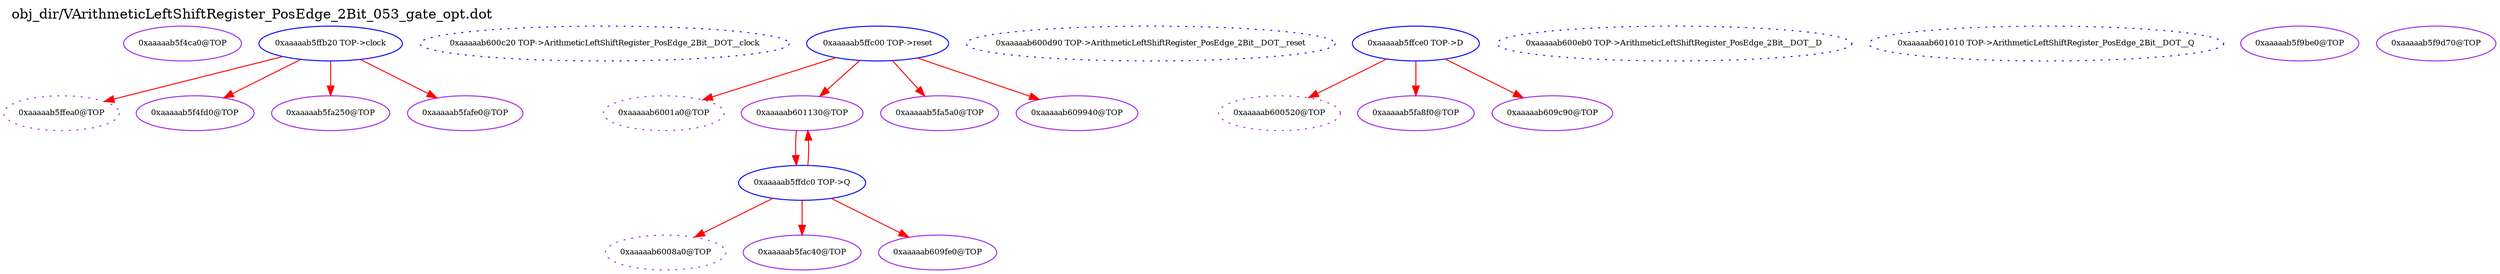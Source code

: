 digraph v3graph {
	graph	[label="obj_dir/VArithmeticLeftShiftRegister_PosEdge_2Bit_053_gate_opt.dot",
		 labelloc=t, labeljust=l,
		 //size="7.5,10",
		 rankdir=TB];
	n0	[fontsize=8 label="0xaaaaab5f4ca0@TOP", color=purple];
	n1	[fontsize=8 label="0xaaaaab5ffea0@TOP", color=purple, style=dotted];
	n2	[fontsize=8 label="0xaaaaab5ffb20 TOP->clock", color=blue];
	n3	[fontsize=8 label="0xaaaaab600c20 TOP->ArithmeticLeftShiftRegister_PosEdge_2Bit__DOT__clock", color=blue, style=dotted];
	n4	[fontsize=8 label="0xaaaaab6001a0@TOP", color=purple, style=dotted];
	n5	[fontsize=8 label="0xaaaaab5ffc00 TOP->reset", color=blue];
	n6	[fontsize=8 label="0xaaaaab600d90 TOP->ArithmeticLeftShiftRegister_PosEdge_2Bit__DOT__reset", color=blue, style=dotted];
	n7	[fontsize=8 label="0xaaaaab600520@TOP", color=purple, style=dotted];
	n8	[fontsize=8 label="0xaaaaab5ffce0 TOP->D", color=blue];
	n9	[fontsize=8 label="0xaaaaab600eb0 TOP->ArithmeticLeftShiftRegister_PosEdge_2Bit__DOT__D", color=blue, style=dotted];
	n10	[fontsize=8 label="0xaaaaab6008a0@TOP", color=purple, style=dotted];
	n11	[fontsize=8 label="0xaaaaab5ffdc0 TOP->Q", color=blue];
	n12	[fontsize=8 label="0xaaaaab601010 TOP->ArithmeticLeftShiftRegister_PosEdge_2Bit__DOT__Q", color=blue, style=dotted];
	n13	[fontsize=8 label="0xaaaaab5f4fd0@TOP", color=purple];
	n14	[fontsize=8 label="0xaaaaab601130@TOP", color=purple];
	n15	[fontsize=8 label="0xaaaaab5f9be0@TOP", color=purple];
	n16	[fontsize=8 label="0xaaaaab5f9d70@TOP", color=purple];
	n17	[fontsize=8 label="0xaaaaab5fa250@TOP", color=purple];
	n18	[fontsize=8 label="0xaaaaab5fa5a0@TOP", color=purple];
	n19	[fontsize=8 label="0xaaaaab5fa8f0@TOP", color=purple];
	n20	[fontsize=8 label="0xaaaaab5fac40@TOP", color=purple];
	n21	[fontsize=8 label="0xaaaaab5fafe0@TOP", color=purple];
	n22	[fontsize=8 label="0xaaaaab609940@TOP", color=purple];
	n23	[fontsize=8 label="0xaaaaab609c90@TOP", color=purple];
	n24	[fontsize=8 label="0xaaaaab609fe0@TOP", color=purple];
	n2 -> n1 [fontsize=8 label="" weight=1 color=red];
	n2 -> n13 [fontsize=8 label="" weight=1 color=red];
	n2 -> n17 [fontsize=8 label="" weight=1 color=red];
	n2 -> n21 [fontsize=8 label="" weight=1 color=red];
	n5 -> n4 [fontsize=8 label="" weight=1 color=red];
	n5 -> n14 [fontsize=8 label="" weight=1 color=red];
	n5 -> n18 [fontsize=8 label="" weight=1 color=red];
	n5 -> n22 [fontsize=8 label="" weight=1 color=red];
	n8 -> n7 [fontsize=8 label="" weight=1 color=red];
	n8 -> n19 [fontsize=8 label="" weight=1 color=red];
	n8 -> n23 [fontsize=8 label="" weight=1 color=red];
	n11 -> n10 [fontsize=8 label="" weight=1 color=red];
	n11 -> n14 [fontsize=8 label="" weight=1 color=red];
	n11 -> n20 [fontsize=8 label="" weight=1 color=red];
	n11 -> n24 [fontsize=8 label="" weight=1 color=red];
	n14 -> n11 [fontsize=8 label="" weight=1 color=red];
}

